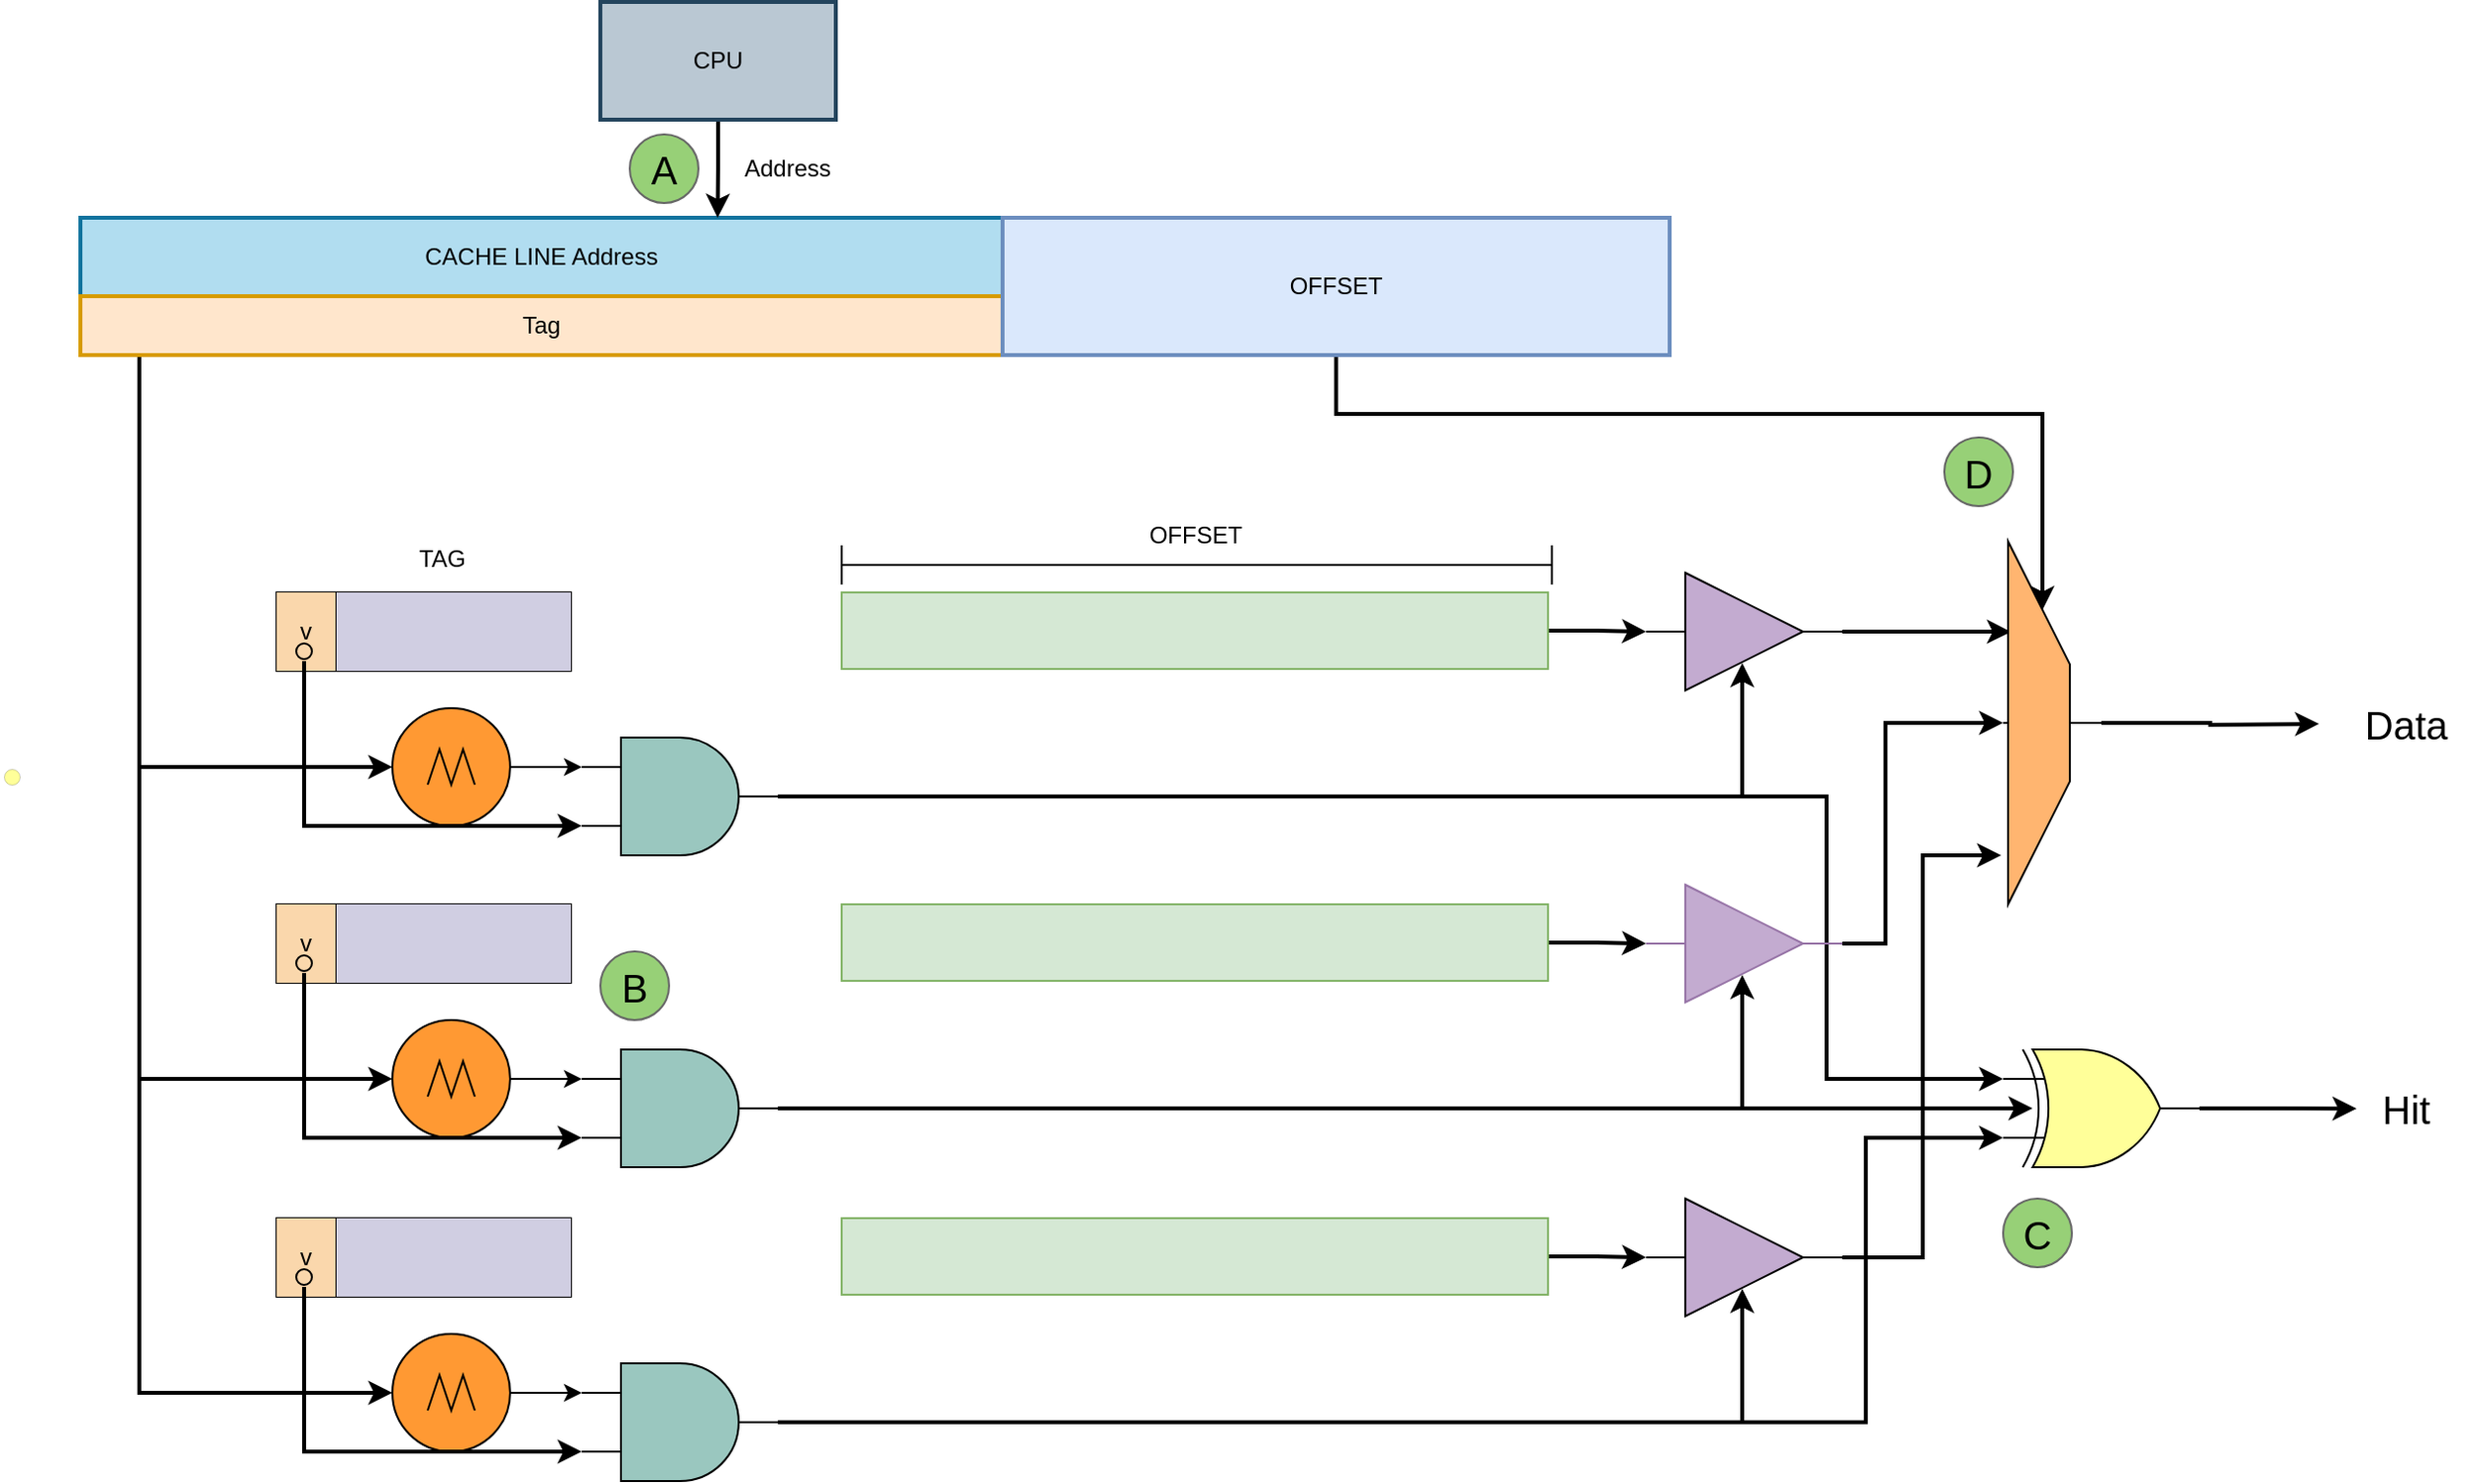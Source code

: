 <mxfile version="20.6.1" type="device"><diagram id="GEFvHUfRYv8DrE_fYGbr" name="第 1 页"><mxGraphModel dx="2306" dy="1040" grid="1" gridSize="10" guides="1" tooltips="1" connect="1" arrows="1" fold="1" page="1" pageScale="1" pageWidth="850" pageHeight="1100" math="0" shadow="0"><root><mxCell id="0"/><mxCell id="1" parent="0"/><mxCell id="lE-3ElLbdvA7vJIspukd-38" value="" style="shape=table;html=1;whiteSpace=wrap;startSize=0;container=1;collapsible=0;childLayout=tableLayout;" parent="1" vertex="1"><mxGeometry x="150" y="361" width="120" height="40" as="geometry"/></mxCell><mxCell id="lE-3ElLbdvA7vJIspukd-62" style="shape=tableRow;horizontal=0;startSize=0;swimlaneHead=0;swimlaneBody=0;top=0;left=0;bottom=0;right=0;collapsible=0;dropTarget=0;fillColor=none;points=[[0,0.5],[1,0.5]];portConstraint=eastwest;" parent="lE-3ElLbdvA7vJIspukd-38" vertex="1"><mxGeometry width="120" height="40" as="geometry"/></mxCell><mxCell id="lE-3ElLbdvA7vJIspukd-63" style="shape=partialRectangle;html=1;whiteSpace=wrap;connectable=0;fillColor=#d0cee2;top=0;left=0;bottom=0;right=0;overflow=hidden;strokeColor=#56517e;" parent="lE-3ElLbdvA7vJIspukd-62" vertex="1"><mxGeometry width="120" height="40" as="geometry"><mxRectangle width="120" height="40" as="alternateBounds"/></mxGeometry></mxCell><mxCell id="lE-3ElLbdvA7vJIspukd-114" value="" style="shape=table;html=1;whiteSpace=wrap;startSize=0;container=1;collapsible=0;childLayout=tableLayout;" parent="1" vertex="1"><mxGeometry x="120" y="361" width="30" height="40" as="geometry"/></mxCell><mxCell id="lE-3ElLbdvA7vJIspukd-115" style="shape=tableRow;horizontal=0;startSize=0;swimlaneHead=0;swimlaneBody=0;top=0;left=0;bottom=0;right=0;collapsible=0;dropTarget=0;fillColor=none;points=[[0,0.5],[1,0.5]];portConstraint=eastwest;" parent="lE-3ElLbdvA7vJIspukd-114" vertex="1"><mxGeometry width="30" height="40" as="geometry"/></mxCell><mxCell id="lE-3ElLbdvA7vJIspukd-116" value="v" style="shape=partialRectangle;html=1;whiteSpace=wrap;connectable=0;fillColor=#fad7ac;top=0;left=0;bottom=0;right=0;overflow=hidden;strokeColor=#b46504;" parent="lE-3ElLbdvA7vJIspukd-115" vertex="1"><mxGeometry width="30" height="40" as="geometry"><mxRectangle width="30" height="40" as="alternateBounds"/></mxGeometry></mxCell><mxCell id="lE-3ElLbdvA7vJIspukd-133" value="TAG" style="text;html=1;align=center;verticalAlign=middle;resizable=0;points=[];autosize=1;strokeColor=none;fillColor=none;" parent="1" vertex="1"><mxGeometry x="179" y="329" width="50" height="30" as="geometry"/></mxCell><mxCell id="lE-3ElLbdvA7vJIspukd-170" value="CACHE LINE Address" style="rounded=0;whiteSpace=wrap;html=1;strokeColor=#10739e;strokeWidth=2;fillColor=#b1ddf0;" parent="1" vertex="1"><mxGeometry x="20" y="170" width="470" height="40" as="geometry"/></mxCell><mxCell id="obl5M7D0-jdM9FCQ6bz3-13" style="edgeStyle=orthogonalEdgeStyle;rounded=0;orthogonalLoop=1;jettySize=auto;html=1;entryX=0;entryY=0.5;entryDx=0;entryDy=0;entryPerimeter=0;strokeWidth=2;" parent="1" source="lE-3ElLbdvA7vJIspukd-171" target="obl5M7D0-jdM9FCQ6bz3-9" edge="1"><mxGeometry relative="1" as="geometry"><Array as="points"><mxPoint x="50" y="450"/></Array></mxGeometry></mxCell><mxCell id="obl5M7D0-jdM9FCQ6bz3-69" style="edgeStyle=orthogonalEdgeStyle;rounded=0;orthogonalLoop=1;jettySize=auto;html=1;entryX=0;entryY=0.5;entryDx=0;entryDy=0;entryPerimeter=0;strokeWidth=2;" parent="1" source="lE-3ElLbdvA7vJIspukd-171" target="obl5M7D0-jdM9FCQ6bz3-30" edge="1"><mxGeometry relative="1" as="geometry"><Array as="points"><mxPoint x="50" y="609"/></Array></mxGeometry></mxCell><mxCell id="obl5M7D0-jdM9FCQ6bz3-70" style="edgeStyle=orthogonalEdgeStyle;rounded=0;orthogonalLoop=1;jettySize=auto;html=1;entryX=0;entryY=0.5;entryDx=0;entryDy=0;entryPerimeter=0;strokeWidth=2;" parent="1" source="lE-3ElLbdvA7vJIspukd-171" target="obl5M7D0-jdM9FCQ6bz3-46" edge="1"><mxGeometry relative="1" as="geometry"><Array as="points"><mxPoint x="50" y="769"/></Array></mxGeometry></mxCell><mxCell id="lE-3ElLbdvA7vJIspukd-171" value="Tag" style="rounded=0;whiteSpace=wrap;html=1;strokeColor=#d79b00;strokeWidth=2;fillColor=#ffe6cc;" parent="1" vertex="1"><mxGeometry x="20" y="210" width="470" height="30" as="geometry"/></mxCell><mxCell id="obl5M7D0-jdM9FCQ6bz3-74" style="edgeStyle=orthogonalEdgeStyle;rounded=0;orthogonalLoop=1;jettySize=auto;html=1;entryX=0.4;entryY=0.189;entryDx=0;entryDy=0;entryPerimeter=0;strokeWidth=2;" parent="1" source="lE-3ElLbdvA7vJIspukd-173" target="obl5M7D0-jdM9FCQ6bz3-19" edge="1"><mxGeometry relative="1" as="geometry"><Array as="points"><mxPoint x="660" y="270"/><mxPoint x="1020" y="270"/></Array></mxGeometry></mxCell><mxCell id="lE-3ElLbdvA7vJIspukd-173" value="OFFSET" style="rounded=0;whiteSpace=wrap;html=1;strokeColor=#6c8ebf;strokeWidth=2;fillColor=#dae8fc;" parent="1" vertex="1"><mxGeometry x="490" y="170" width="340" height="70" as="geometry"/></mxCell><mxCell id="lE-3ElLbdvA7vJIspukd-191" style="edgeStyle=orthogonalEdgeStyle;rounded=0;orthogonalLoop=1;jettySize=auto;html=1;entryX=0.691;entryY=0;entryDx=0;entryDy=0;entryPerimeter=0;strokeWidth=2;" parent="1" source="lE-3ElLbdvA7vJIspukd-190" target="lE-3ElLbdvA7vJIspukd-170" edge="1"><mxGeometry relative="1" as="geometry"/></mxCell><mxCell id="lE-3ElLbdvA7vJIspukd-190" value="CPU" style="rounded=0;whiteSpace=wrap;html=1;strokeColor=#23445d;strokeWidth=2;fillColor=#bac8d3;" parent="1" vertex="1"><mxGeometry x="285" y="60" width="120" height="60" as="geometry"/></mxCell><mxCell id="lE-3ElLbdvA7vJIspukd-192" value="Address" style="text;html=1;align=center;verticalAlign=middle;resizable=0;points=[];autosize=1;strokeColor=none;fillColor=none;" parent="1" vertex="1"><mxGeometry x="345" y="130" width="70" height="30" as="geometry"/></mxCell><mxCell id="lE-3ElLbdvA7vJIspukd-196" value="A" style="ellipse;whiteSpace=wrap;html=1;aspect=fixed;strokeColor=#666666;strokeWidth=1;fontSize=20;fillColor=#97D077;fillStyle=auto;" parent="1" vertex="1"><mxGeometry x="300" y="127.5" width="35" height="35" as="geometry"/></mxCell><mxCell id="obl5M7D0-jdM9FCQ6bz3-17" style="edgeStyle=orthogonalEdgeStyle;rounded=0;orthogonalLoop=1;jettySize=auto;html=1;exitX=1;exitY=0.5;exitDx=0;exitDy=0;exitPerimeter=0;entryX=0.49;entryY=0.767;entryDx=0;entryDy=0;entryPerimeter=0;strokeWidth=2;" parent="1" source="obl5M7D0-jdM9FCQ6bz3-8" target="obl5M7D0-jdM9FCQ6bz3-15" edge="1"><mxGeometry relative="1" as="geometry"/></mxCell><mxCell id="obl5M7D0-jdM9FCQ6bz3-58" style="edgeStyle=orthogonalEdgeStyle;rounded=0;orthogonalLoop=1;jettySize=auto;html=1;entryX=0;entryY=0.25;entryDx=0;entryDy=0;entryPerimeter=0;strokeWidth=2;" parent="1" source="obl5M7D0-jdM9FCQ6bz3-8" target="obl5M7D0-jdM9FCQ6bz3-57" edge="1"><mxGeometry relative="1" as="geometry"><Array as="points"><mxPoint x="910" y="465"/><mxPoint x="910" y="609"/></Array></mxGeometry></mxCell><mxCell id="obl5M7D0-jdM9FCQ6bz3-8" value="" style="verticalLabelPosition=bottom;shadow=0;dashed=0;align=center;html=1;verticalAlign=top;shape=mxgraph.electrical.logic_gates.logic_gate;operation=and;fillColor=#9AC7BF;" parent="1" vertex="1"><mxGeometry x="275.5" y="435" width="100" height="60" as="geometry"/></mxCell><mxCell id="obl5M7D0-jdM9FCQ6bz3-10" style="edgeStyle=orthogonalEdgeStyle;rounded=0;orthogonalLoop=1;jettySize=auto;html=1;entryX=0;entryY=0.25;entryDx=0;entryDy=0;entryPerimeter=0;" parent="1" source="obl5M7D0-jdM9FCQ6bz3-9" target="obl5M7D0-jdM9FCQ6bz3-8" edge="1"><mxGeometry relative="1" as="geometry"/></mxCell><mxCell id="obl5M7D0-jdM9FCQ6bz3-9" value="" style="pointerEvents=1;verticalLabelPosition=bottom;shadow=0;dashed=0;align=center;html=1;verticalAlign=top;shape=mxgraph.electrical.signal_sources.source;aspect=fixed;points=[[0.5,0,0],[1,0.5,0],[0.5,1,0],[0,0.5,0]];elSignalType=triangular;fillColor=#FF9933;" parent="1" vertex="1"><mxGeometry x="179" y="420" width="60" height="60" as="geometry"/></mxCell><mxCell id="obl5M7D0-jdM9FCQ6bz3-12" style="edgeStyle=orthogonalEdgeStyle;rounded=0;orthogonalLoop=1;jettySize=auto;html=1;entryX=0;entryY=0.75;entryDx=0;entryDy=0;entryPerimeter=0;strokeWidth=2;" parent="1" source="obl5M7D0-jdM9FCQ6bz3-11" target="obl5M7D0-jdM9FCQ6bz3-8" edge="1"><mxGeometry relative="1" as="geometry"><Array as="points"><mxPoint x="134" y="480"/></Array></mxGeometry></mxCell><mxCell id="obl5M7D0-jdM9FCQ6bz3-11" value="" style="verticalLabelPosition=bottom;shadow=0;dashed=0;align=center;html=1;verticalAlign=top;shape=mxgraph.electrical.logic_gates.inverting_contact;fillColor=none;" parent="1" vertex="1"><mxGeometry x="129" y="386" width="10" height="10" as="geometry"/></mxCell><mxCell id="obl5M7D0-jdM9FCQ6bz3-16" style="edgeStyle=orthogonalEdgeStyle;rounded=0;orthogonalLoop=1;jettySize=auto;html=1;exitX=1;exitY=0.5;exitDx=0;exitDy=0;strokeWidth=2;" parent="1" source="obl5M7D0-jdM9FCQ6bz3-14" target="obl5M7D0-jdM9FCQ6bz3-15" edge="1"><mxGeometry relative="1" as="geometry"/></mxCell><mxCell id="obl5M7D0-jdM9FCQ6bz3-14" value="" style="rounded=0;whiteSpace=wrap;html=1;fillColor=#d5e8d4;strokeColor=#82b366;" parent="1" vertex="1"><mxGeometry x="408" y="361" width="360" height="39" as="geometry"/></mxCell><mxCell id="obl5M7D0-jdM9FCQ6bz3-54" style="edgeStyle=orthogonalEdgeStyle;rounded=0;orthogonalLoop=1;jettySize=auto;html=1;exitX=1;exitY=0.5;exitDx=0;exitDy=0;entryX=0.08;entryY=0.249;entryDx=0;entryDy=0;entryPerimeter=0;strokeWidth=2;" parent="1" source="obl5M7D0-jdM9FCQ6bz3-15" target="obl5M7D0-jdM9FCQ6bz3-19" edge="1"><mxGeometry relative="1" as="geometry"/></mxCell><mxCell id="obl5M7D0-jdM9FCQ6bz3-15" value="" style="verticalLabelPosition=bottom;shadow=0;dashed=0;align=center;html=1;verticalAlign=top;shape=mxgraph.electrical.logic_gates.buffer2;fillColor=#C3ABD0;" parent="1" vertex="1"><mxGeometry x="818" y="351" width="100" height="60" as="geometry"/></mxCell><mxCell id="obl5M7D0-jdM9FCQ6bz3-65" style="edgeStyle=orthogonalEdgeStyle;rounded=0;orthogonalLoop=1;jettySize=auto;html=1;entryX=0.1;entryY=0.5;entryDx=0;entryDy=0;entryPerimeter=0;strokeWidth=2;" parent="1" source="obl5M7D0-jdM9FCQ6bz3-19" edge="1"><mxGeometry relative="1" as="geometry"><mxPoint x="1161" y="428" as="targetPoint"/></mxGeometry></mxCell><mxCell id="obl5M7D0-jdM9FCQ6bz3-19" value="" style="verticalLabelPosition=bottom;shadow=0;dashed=0;align=center;html=1;verticalAlign=top;shape=mxgraph.electrical.abstract.ota_3;fillColor=#FFB570;" parent="1" vertex="1"><mxGeometry x="1000" y="335" width="50" height="185" as="geometry"/></mxCell><mxCell id="obl5M7D0-jdM9FCQ6bz3-20" value="" style="shape=table;html=1;whiteSpace=wrap;startSize=0;container=1;collapsible=0;childLayout=tableLayout;" parent="1" vertex="1"><mxGeometry x="150" y="520" width="120" height="40" as="geometry"/></mxCell><mxCell id="obl5M7D0-jdM9FCQ6bz3-21" style="shape=tableRow;horizontal=0;startSize=0;swimlaneHead=0;swimlaneBody=0;top=0;left=0;bottom=0;right=0;collapsible=0;dropTarget=0;fillColor=none;points=[[0,0.5],[1,0.5]];portConstraint=eastwest;" parent="obl5M7D0-jdM9FCQ6bz3-20" vertex="1"><mxGeometry width="120" height="40" as="geometry"/></mxCell><mxCell id="obl5M7D0-jdM9FCQ6bz3-22" style="shape=partialRectangle;html=1;whiteSpace=wrap;connectable=0;fillColor=#d0cee2;top=0;left=0;bottom=0;right=0;overflow=hidden;strokeColor=#56517e;" parent="obl5M7D0-jdM9FCQ6bz3-21" vertex="1"><mxGeometry width="120" height="40" as="geometry"><mxRectangle width="120" height="40" as="alternateBounds"/></mxGeometry></mxCell><mxCell id="obl5M7D0-jdM9FCQ6bz3-23" value="" style="shape=table;html=1;whiteSpace=wrap;startSize=0;container=1;collapsible=0;childLayout=tableLayout;" parent="1" vertex="1"><mxGeometry x="120" y="520" width="30" height="40" as="geometry"/></mxCell><mxCell id="obl5M7D0-jdM9FCQ6bz3-24" style="shape=tableRow;horizontal=0;startSize=0;swimlaneHead=0;swimlaneBody=0;top=0;left=0;bottom=0;right=0;collapsible=0;dropTarget=0;fillColor=none;points=[[0,0.5],[1,0.5]];portConstraint=eastwest;" parent="obl5M7D0-jdM9FCQ6bz3-23" vertex="1"><mxGeometry width="30" height="40" as="geometry"/></mxCell><mxCell id="obl5M7D0-jdM9FCQ6bz3-25" value="v" style="shape=partialRectangle;html=1;whiteSpace=wrap;connectable=0;fillColor=#fad7ac;top=0;left=0;bottom=0;right=0;overflow=hidden;strokeColor=#b46504;" parent="obl5M7D0-jdM9FCQ6bz3-24" vertex="1"><mxGeometry width="30" height="40" as="geometry"><mxRectangle width="30" height="40" as="alternateBounds"/></mxGeometry></mxCell><mxCell id="obl5M7D0-jdM9FCQ6bz3-27" style="edgeStyle=orthogonalEdgeStyle;rounded=0;orthogonalLoop=1;jettySize=auto;html=1;exitX=1;exitY=0.5;exitDx=0;exitDy=0;exitPerimeter=0;entryX=0.49;entryY=0.767;entryDx=0;entryDy=0;entryPerimeter=0;strokeWidth=2;" parent="1" source="obl5M7D0-jdM9FCQ6bz3-28" target="obl5M7D0-jdM9FCQ6bz3-35" edge="1"><mxGeometry relative="1" as="geometry"/></mxCell><mxCell id="obl5M7D0-jdM9FCQ6bz3-60" style="edgeStyle=orthogonalEdgeStyle;rounded=0;orthogonalLoop=1;jettySize=auto;html=1;entryX=0.15;entryY=0.5;entryDx=0;entryDy=0;entryPerimeter=0;strokeWidth=2;" parent="1" source="obl5M7D0-jdM9FCQ6bz3-28" target="obl5M7D0-jdM9FCQ6bz3-57" edge="1"><mxGeometry relative="1" as="geometry"/></mxCell><mxCell id="obl5M7D0-jdM9FCQ6bz3-28" value="" style="verticalLabelPosition=bottom;shadow=0;dashed=0;align=center;html=1;verticalAlign=top;shape=mxgraph.electrical.logic_gates.logic_gate;operation=and;fillColor=#9AC7BF;" parent="1" vertex="1"><mxGeometry x="275.5" y="594" width="100" height="60" as="geometry"/></mxCell><mxCell id="obl5M7D0-jdM9FCQ6bz3-29" style="edgeStyle=orthogonalEdgeStyle;rounded=0;orthogonalLoop=1;jettySize=auto;html=1;entryX=0;entryY=0.25;entryDx=0;entryDy=0;entryPerimeter=0;" parent="1" source="obl5M7D0-jdM9FCQ6bz3-30" target="obl5M7D0-jdM9FCQ6bz3-28" edge="1"><mxGeometry relative="1" as="geometry"/></mxCell><mxCell id="obl5M7D0-jdM9FCQ6bz3-30" value="" style="pointerEvents=1;verticalLabelPosition=bottom;shadow=0;dashed=0;align=center;html=1;verticalAlign=top;shape=mxgraph.electrical.signal_sources.source;aspect=fixed;points=[[0.5,0,0],[1,0.5,0],[0.5,1,0],[0,0.5,0]];elSignalType=triangular;fillColor=#FF9933;" parent="1" vertex="1"><mxGeometry x="179" y="579" width="60" height="60" as="geometry"/></mxCell><mxCell id="obl5M7D0-jdM9FCQ6bz3-31" style="edgeStyle=orthogonalEdgeStyle;rounded=0;orthogonalLoop=1;jettySize=auto;html=1;entryX=0;entryY=0.75;entryDx=0;entryDy=0;entryPerimeter=0;strokeWidth=2;" parent="1" source="obl5M7D0-jdM9FCQ6bz3-32" target="obl5M7D0-jdM9FCQ6bz3-28" edge="1"><mxGeometry relative="1" as="geometry"><Array as="points"><mxPoint x="134" y="639"/></Array></mxGeometry></mxCell><mxCell id="obl5M7D0-jdM9FCQ6bz3-32" value="" style="verticalLabelPosition=bottom;shadow=0;dashed=0;align=center;html=1;verticalAlign=top;shape=mxgraph.electrical.logic_gates.inverting_contact;fillColor=none;" parent="1" vertex="1"><mxGeometry x="129" y="545" width="10" height="10" as="geometry"/></mxCell><mxCell id="obl5M7D0-jdM9FCQ6bz3-33" style="edgeStyle=orthogonalEdgeStyle;rounded=0;orthogonalLoop=1;jettySize=auto;html=1;exitX=1;exitY=0.5;exitDx=0;exitDy=0;strokeWidth=2;" parent="1" source="obl5M7D0-jdM9FCQ6bz3-34" target="obl5M7D0-jdM9FCQ6bz3-35" edge="1"><mxGeometry relative="1" as="geometry"/></mxCell><mxCell id="obl5M7D0-jdM9FCQ6bz3-34" value="" style="rounded=0;whiteSpace=wrap;html=1;fillColor=#d5e8d4;strokeColor=#82b366;" parent="1" vertex="1"><mxGeometry x="408" y="520" width="360" height="39" as="geometry"/></mxCell><mxCell id="obl5M7D0-jdM9FCQ6bz3-55" style="edgeStyle=orthogonalEdgeStyle;rounded=0;orthogonalLoop=1;jettySize=auto;html=1;exitX=1;exitY=0.5;exitDx=0;exitDy=0;entryX=0;entryY=0.5;entryDx=0;entryDy=0;entryPerimeter=0;strokeWidth=2;" parent="1" source="obl5M7D0-jdM9FCQ6bz3-35" target="obl5M7D0-jdM9FCQ6bz3-19" edge="1"><mxGeometry relative="1" as="geometry"><Array as="points"><mxPoint x="940" y="540"/><mxPoint x="940" y="428"/></Array></mxGeometry></mxCell><mxCell id="obl5M7D0-jdM9FCQ6bz3-35" value="" style="verticalLabelPosition=bottom;shadow=0;dashed=0;align=center;html=1;verticalAlign=top;shape=mxgraph.electrical.logic_gates.buffer2;fillColor=#C3ABD0;strokeColor=#9673a6;" parent="1" vertex="1"><mxGeometry x="818" y="510" width="100" height="60" as="geometry"/></mxCell><mxCell id="obl5M7D0-jdM9FCQ6bz3-36" value="" style="shape=table;html=1;whiteSpace=wrap;startSize=0;container=1;collapsible=0;childLayout=tableLayout;" parent="1" vertex="1"><mxGeometry x="150" y="680" width="120" height="40" as="geometry"/></mxCell><mxCell id="obl5M7D0-jdM9FCQ6bz3-37" style="shape=tableRow;horizontal=0;startSize=0;swimlaneHead=0;swimlaneBody=0;top=0;left=0;bottom=0;right=0;collapsible=0;dropTarget=0;fillColor=none;points=[[0,0.5],[1,0.5]];portConstraint=eastwest;" parent="obl5M7D0-jdM9FCQ6bz3-36" vertex="1"><mxGeometry width="120" height="40" as="geometry"/></mxCell><mxCell id="obl5M7D0-jdM9FCQ6bz3-38" style="shape=partialRectangle;html=1;whiteSpace=wrap;connectable=0;fillColor=#d0cee2;top=0;left=0;bottom=0;right=0;overflow=hidden;strokeColor=#56517e;" parent="obl5M7D0-jdM9FCQ6bz3-37" vertex="1"><mxGeometry width="120" height="40" as="geometry"><mxRectangle width="120" height="40" as="alternateBounds"/></mxGeometry></mxCell><mxCell id="obl5M7D0-jdM9FCQ6bz3-39" value="" style="shape=table;html=1;whiteSpace=wrap;startSize=0;container=1;collapsible=0;childLayout=tableLayout;" parent="1" vertex="1"><mxGeometry x="120" y="680" width="30" height="40" as="geometry"/></mxCell><mxCell id="obl5M7D0-jdM9FCQ6bz3-40" style="shape=tableRow;horizontal=0;startSize=0;swimlaneHead=0;swimlaneBody=0;top=0;left=0;bottom=0;right=0;collapsible=0;dropTarget=0;fillColor=none;points=[[0,0.5],[1,0.5]];portConstraint=eastwest;" parent="obl5M7D0-jdM9FCQ6bz3-39" vertex="1"><mxGeometry width="30" height="40" as="geometry"/></mxCell><mxCell id="obl5M7D0-jdM9FCQ6bz3-41" value="v" style="shape=partialRectangle;html=1;whiteSpace=wrap;connectable=0;fillColor=#fad7ac;top=0;left=0;bottom=0;right=0;overflow=hidden;strokeColor=#b46504;" parent="obl5M7D0-jdM9FCQ6bz3-40" vertex="1"><mxGeometry width="30" height="40" as="geometry"><mxRectangle width="30" height="40" as="alternateBounds"/></mxGeometry></mxCell><mxCell id="obl5M7D0-jdM9FCQ6bz3-43" style="edgeStyle=orthogonalEdgeStyle;rounded=0;orthogonalLoop=1;jettySize=auto;html=1;exitX=1;exitY=0.5;exitDx=0;exitDy=0;exitPerimeter=0;entryX=0.49;entryY=0.767;entryDx=0;entryDy=0;entryPerimeter=0;strokeWidth=2;" parent="1" source="obl5M7D0-jdM9FCQ6bz3-44" target="obl5M7D0-jdM9FCQ6bz3-51" edge="1"><mxGeometry relative="1" as="geometry"/></mxCell><mxCell id="obl5M7D0-jdM9FCQ6bz3-59" style="edgeStyle=orthogonalEdgeStyle;rounded=0;orthogonalLoop=1;jettySize=auto;html=1;entryX=0;entryY=0.75;entryDx=0;entryDy=0;entryPerimeter=0;strokeWidth=2;" parent="1" source="obl5M7D0-jdM9FCQ6bz3-44" target="obl5M7D0-jdM9FCQ6bz3-57" edge="1"><mxGeometry relative="1" as="geometry"><Array as="points"><mxPoint x="930" y="784"/><mxPoint x="930" y="639"/></Array></mxGeometry></mxCell><mxCell id="obl5M7D0-jdM9FCQ6bz3-44" value="" style="verticalLabelPosition=bottom;shadow=0;dashed=0;align=center;html=1;verticalAlign=top;shape=mxgraph.electrical.logic_gates.logic_gate;operation=and;fillColor=#9AC7BF;" parent="1" vertex="1"><mxGeometry x="275.5" y="754" width="100" height="60" as="geometry"/></mxCell><mxCell id="obl5M7D0-jdM9FCQ6bz3-45" style="edgeStyle=orthogonalEdgeStyle;rounded=0;orthogonalLoop=1;jettySize=auto;html=1;entryX=0;entryY=0.25;entryDx=0;entryDy=0;entryPerimeter=0;" parent="1" source="obl5M7D0-jdM9FCQ6bz3-46" target="obl5M7D0-jdM9FCQ6bz3-44" edge="1"><mxGeometry relative="1" as="geometry"/></mxCell><mxCell id="obl5M7D0-jdM9FCQ6bz3-46" value="" style="pointerEvents=1;verticalLabelPosition=bottom;shadow=0;dashed=0;align=center;html=1;verticalAlign=top;shape=mxgraph.electrical.signal_sources.source;aspect=fixed;points=[[0.5,0,0],[1,0.5,0],[0.5,1,0],[0,0.5,0]];elSignalType=triangular;fillColor=#FF9933;" parent="1" vertex="1"><mxGeometry x="179" y="739" width="60" height="60" as="geometry"/></mxCell><mxCell id="obl5M7D0-jdM9FCQ6bz3-47" style="edgeStyle=orthogonalEdgeStyle;rounded=0;orthogonalLoop=1;jettySize=auto;html=1;entryX=0;entryY=0.75;entryDx=0;entryDy=0;entryPerimeter=0;strokeWidth=2;" parent="1" source="obl5M7D0-jdM9FCQ6bz3-48" target="obl5M7D0-jdM9FCQ6bz3-44" edge="1"><mxGeometry relative="1" as="geometry"><Array as="points"><mxPoint x="134" y="799"/></Array></mxGeometry></mxCell><mxCell id="obl5M7D0-jdM9FCQ6bz3-48" value="" style="verticalLabelPosition=bottom;shadow=0;dashed=0;align=center;html=1;verticalAlign=top;shape=mxgraph.electrical.logic_gates.inverting_contact;fillColor=none;" parent="1" vertex="1"><mxGeometry x="129" y="705" width="10" height="10" as="geometry"/></mxCell><mxCell id="obl5M7D0-jdM9FCQ6bz3-49" style="edgeStyle=orthogonalEdgeStyle;rounded=0;orthogonalLoop=1;jettySize=auto;html=1;exitX=1;exitY=0.5;exitDx=0;exitDy=0;strokeWidth=2;" parent="1" source="obl5M7D0-jdM9FCQ6bz3-50" target="obl5M7D0-jdM9FCQ6bz3-51" edge="1"><mxGeometry relative="1" as="geometry"/></mxCell><mxCell id="obl5M7D0-jdM9FCQ6bz3-50" value="" style="rounded=0;whiteSpace=wrap;html=1;fillColor=#d5e8d4;strokeColor=#82b366;" parent="1" vertex="1"><mxGeometry x="408" y="680" width="360" height="39" as="geometry"/></mxCell><mxCell id="obl5M7D0-jdM9FCQ6bz3-56" style="edgeStyle=orthogonalEdgeStyle;rounded=0;orthogonalLoop=1;jettySize=auto;html=1;exitX=1;exitY=0.5;exitDx=0;exitDy=0;entryX=-0.02;entryY=0.865;entryDx=0;entryDy=0;entryPerimeter=0;strokeWidth=2;" parent="1" source="obl5M7D0-jdM9FCQ6bz3-51" target="obl5M7D0-jdM9FCQ6bz3-19" edge="1"><mxGeometry relative="1" as="geometry"/></mxCell><mxCell id="obl5M7D0-jdM9FCQ6bz3-51" value="" style="verticalLabelPosition=bottom;shadow=0;dashed=0;align=center;html=1;verticalAlign=top;shape=mxgraph.electrical.logic_gates.buffer2;fillColor=#C3ABD0;" parent="1" vertex="1"><mxGeometry x="818" y="670" width="100" height="60" as="geometry"/></mxCell><mxCell id="obl5M7D0-jdM9FCQ6bz3-77" style="edgeStyle=orthogonalEdgeStyle;rounded=0;orthogonalLoop=1;jettySize=auto;html=1;entryX=0.003;entryY=0.504;entryDx=0;entryDy=0;entryPerimeter=0;strokeWidth=2;fontSize=20;" parent="1" source="obl5M7D0-jdM9FCQ6bz3-57" target="obl5M7D0-jdM9FCQ6bz3-76" edge="1"><mxGeometry relative="1" as="geometry"/></mxCell><mxCell id="obl5M7D0-jdM9FCQ6bz3-57" value="" style="verticalLabelPosition=bottom;shadow=0;dashed=0;align=center;html=1;verticalAlign=top;shape=mxgraph.electrical.logic_gates.logic_gate;operation=xor;fillColor=#FFFF99;" parent="1" vertex="1"><mxGeometry x="1000" y="594" width="100" height="60" as="geometry"/></mxCell><mxCell id="obl5M7D0-jdM9FCQ6bz3-66" value="" style="shape=crossbar;whiteSpace=wrap;html=1;rounded=1;fillColor=none;" parent="1" vertex="1"><mxGeometry x="408" y="337" width="362" height="20" as="geometry"/></mxCell><mxCell id="obl5M7D0-jdM9FCQ6bz3-67" value="OFFSET" style="text;html=1;align=center;verticalAlign=middle;resizable=0;points=[];autosize=1;strokeColor=none;fillColor=none;" parent="1" vertex="1"><mxGeometry x="553" y="317" width="70" height="30" as="geometry"/></mxCell><mxCell id="obl5M7D0-jdM9FCQ6bz3-68" value="" style="verticalLabelPosition=bottom;shadow=0;dashed=0;align=center;html=1;verticalAlign=top;shape=mxgraph.electrical.logic_gates.inverting_contact;fillColor=#FFFF99;strokeWidth=0.1;" parent="1" vertex="1"><mxGeometry x="-20" y="450" width="10" height="10" as="geometry"/></mxCell><mxCell id="obl5M7D0-jdM9FCQ6bz3-71" value="B" style="ellipse;whiteSpace=wrap;html=1;aspect=fixed;strokeColor=#666666;strokeWidth=1;fontSize=20;fillColor=#97D077;fillStyle=auto;" parent="1" vertex="1"><mxGeometry x="285" y="544" width="35" height="35" as="geometry"/></mxCell><mxCell id="obl5M7D0-jdM9FCQ6bz3-72" value="C" style="ellipse;whiteSpace=wrap;html=1;aspect=fixed;strokeColor=#666666;strokeWidth=1;fontSize=20;fillColor=#97D077;fillStyle=auto;" parent="1" vertex="1"><mxGeometry x="1000" y="670" width="35" height="35" as="geometry"/></mxCell><mxCell id="obl5M7D0-jdM9FCQ6bz3-73" value="D" style="ellipse;whiteSpace=wrap;html=1;aspect=fixed;strokeColor=#666666;strokeWidth=1;fontSize=20;fillColor=#97D077;fillStyle=auto;" parent="1" vertex="1"><mxGeometry x="970" y="282" width="35" height="35" as="geometry"/></mxCell><mxCell id="obl5M7D0-jdM9FCQ6bz3-75" value="Data" style="text;html=1;align=center;verticalAlign=middle;resizable=0;points=[];autosize=1;strokeColor=none;fillColor=none;fontSize=20;" parent="1" vertex="1"><mxGeometry x="1170" y="407.5" width="70" height="40" as="geometry"/></mxCell><mxCell id="obl5M7D0-jdM9FCQ6bz3-76" value="Hit" style="text;html=1;align=center;verticalAlign=middle;resizable=0;points=[];autosize=1;strokeColor=none;fillColor=none;fontSize=20;" parent="1" vertex="1"><mxGeometry x="1180" y="604" width="50" height="40" as="geometry"/></mxCell></root></mxGraphModel></diagram></mxfile>